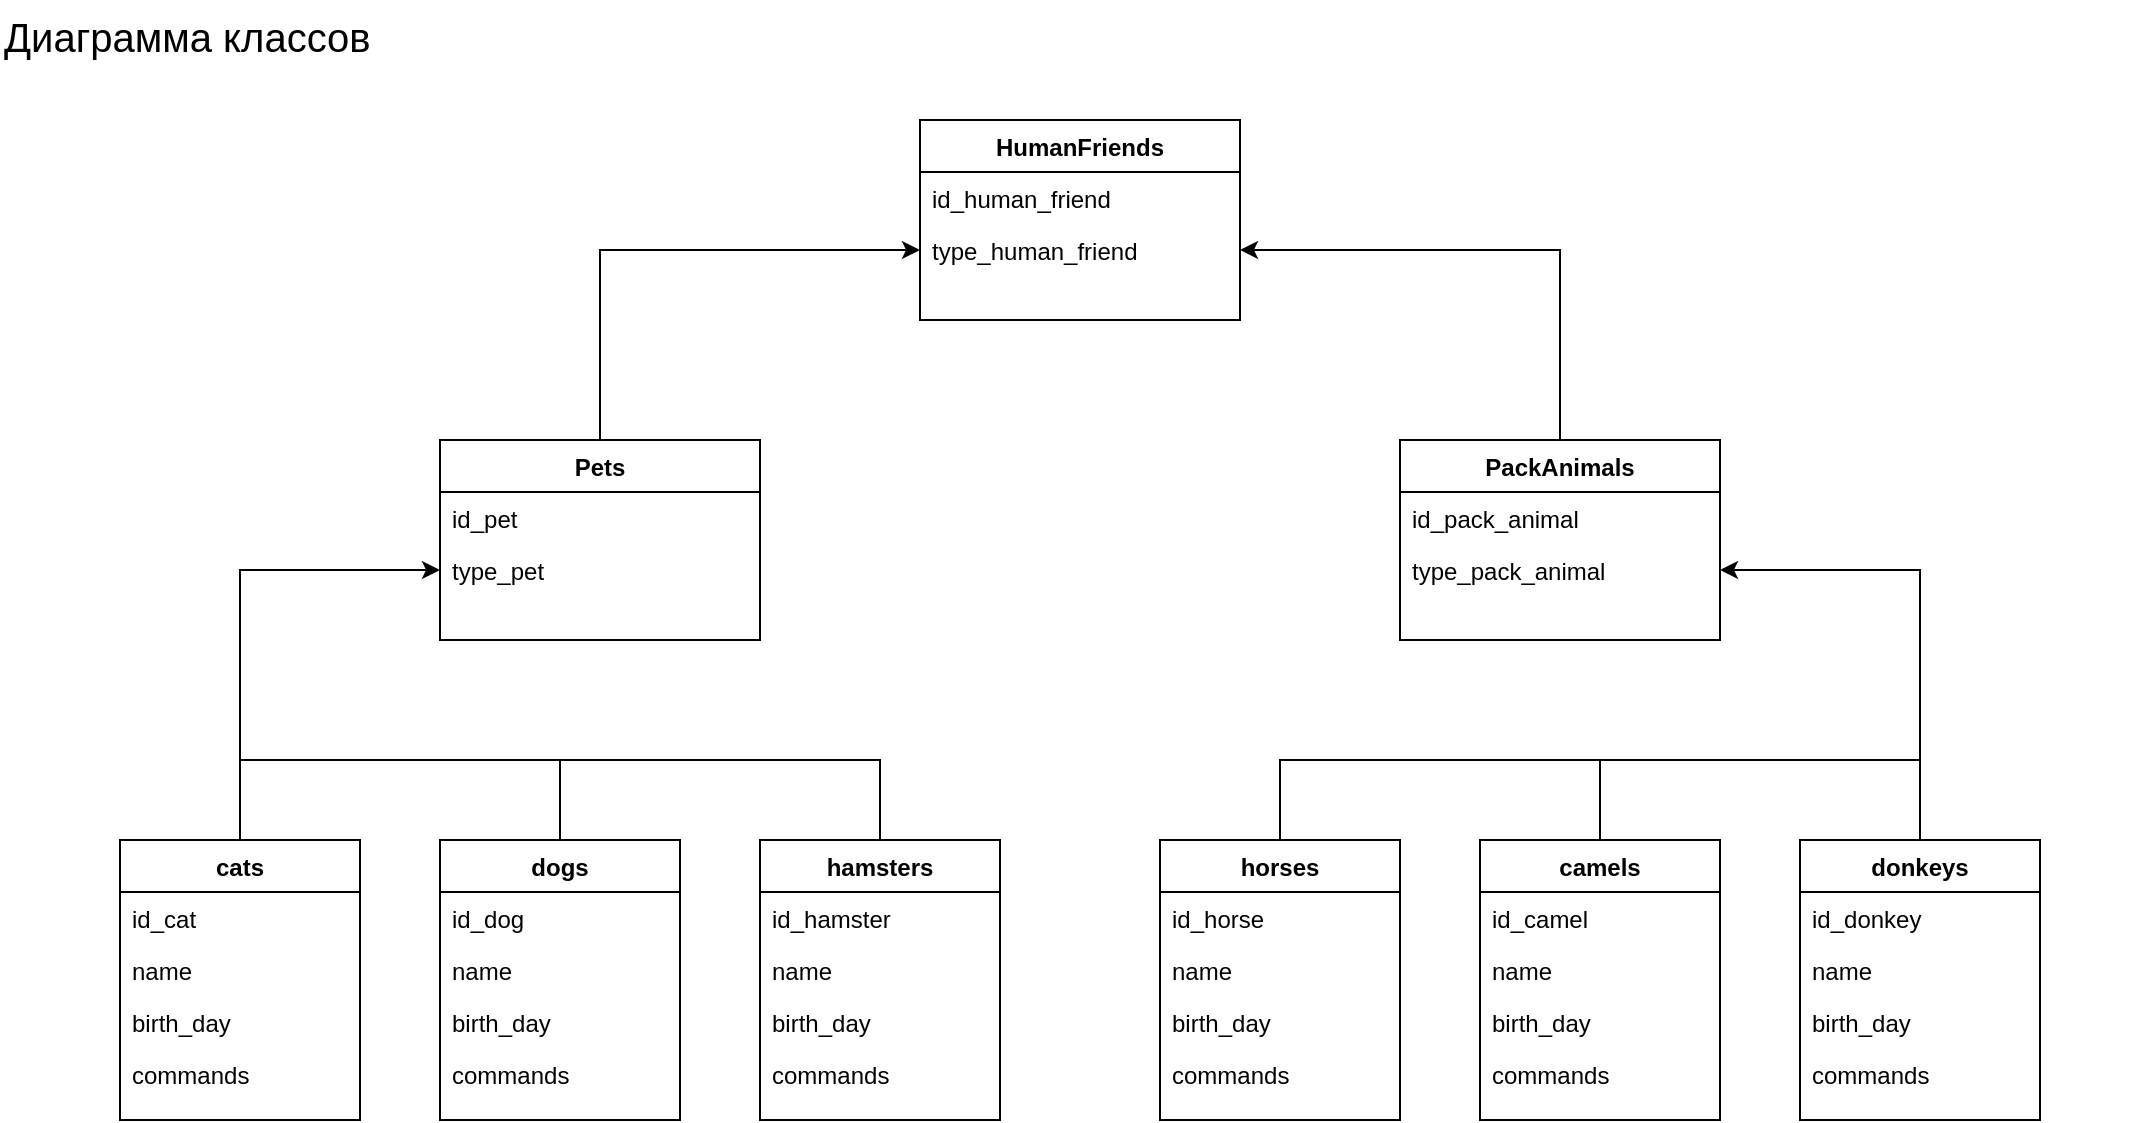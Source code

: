 <mxfile version="24.7.1" type="device">
  <diagram id="C5RBs43oDa-KdzZeNtuy" name="Page-1">
    <mxGraphModel dx="1434" dy="751" grid="1" gridSize="10" guides="1" tooltips="1" connect="1" arrows="1" fold="1" page="1" pageScale="1" pageWidth="1169" pageHeight="827" math="0" shadow="0">
      <root>
        <mxCell id="WIyWlLk6GJQsqaUBKTNV-0" />
        <mxCell id="WIyWlLk6GJQsqaUBKTNV-1" parent="WIyWlLk6GJQsqaUBKTNV-0" />
        <mxCell id="zkfFHV4jXpPFQw0GAbJ--0" value="HumanFriends" style="swimlane;fontStyle=1;align=center;verticalAlign=top;childLayout=stackLayout;horizontal=1;startSize=26;horizontalStack=0;resizeParent=1;resizeLast=0;collapsible=1;marginBottom=0;rounded=0;shadow=0;strokeWidth=1;" parent="WIyWlLk6GJQsqaUBKTNV-1" vertex="1">
          <mxGeometry x="505" y="80" width="160" height="100" as="geometry">
            <mxRectangle x="230" y="140" width="160" height="26" as="alternateBounds" />
          </mxGeometry>
        </mxCell>
        <mxCell id="zkfFHV4jXpPFQw0GAbJ--2" value="id_human_friend" style="text;align=left;verticalAlign=top;spacingLeft=4;spacingRight=4;overflow=hidden;rotatable=0;points=[[0,0.5],[1,0.5]];portConstraint=eastwest;rounded=0;shadow=0;html=0;" parent="zkfFHV4jXpPFQw0GAbJ--0" vertex="1">
          <mxGeometry y="26" width="160" height="26" as="geometry" />
        </mxCell>
        <mxCell id="zkfFHV4jXpPFQw0GAbJ--1" value="type_human_friend" style="text;align=left;verticalAlign=top;spacingLeft=4;spacingRight=4;overflow=hidden;rotatable=0;points=[[0,0.5],[1,0.5]];portConstraint=eastwest;" parent="zkfFHV4jXpPFQw0GAbJ--0" vertex="1">
          <mxGeometry y="52" width="160" height="26" as="geometry" />
        </mxCell>
        <mxCell id="2aGN45EQLoV4JkRKa3es-3" value="Pets" style="swimlane;fontStyle=1;align=center;verticalAlign=top;childLayout=stackLayout;horizontal=1;startSize=26;horizontalStack=0;resizeParent=1;resizeLast=0;collapsible=1;marginBottom=0;rounded=0;shadow=0;strokeWidth=1;" parent="WIyWlLk6GJQsqaUBKTNV-1" vertex="1">
          <mxGeometry x="265" y="240" width="160" height="100" as="geometry">
            <mxRectangle x="230" y="140" width="160" height="26" as="alternateBounds" />
          </mxGeometry>
        </mxCell>
        <mxCell id="2aGN45EQLoV4JkRKa3es-4" value="id_pet" style="text;align=left;verticalAlign=top;spacingLeft=4;spacingRight=4;overflow=hidden;rotatable=0;points=[[0,0.5],[1,0.5]];portConstraint=eastwest;rounded=0;shadow=0;html=0;" parent="2aGN45EQLoV4JkRKa3es-3" vertex="1">
          <mxGeometry y="26" width="160" height="26" as="geometry" />
        </mxCell>
        <mxCell id="pBT1z7Sko0Raz0NZB71H-1" value="type_pet" style="text;align=left;verticalAlign=top;spacingLeft=4;spacingRight=4;overflow=hidden;rotatable=0;points=[[0,0.5],[1,0.5]];portConstraint=eastwest;" parent="2aGN45EQLoV4JkRKa3es-3" vertex="1">
          <mxGeometry y="52" width="160" height="26" as="geometry" />
        </mxCell>
        <mxCell id="2aGN45EQLoV4JkRKa3es-13" value="PackAnimals" style="swimlane;fontStyle=1;align=center;verticalAlign=top;childLayout=stackLayout;horizontal=1;startSize=26;horizontalStack=0;resizeParent=1;resizeLast=0;collapsible=1;marginBottom=0;rounded=0;shadow=0;strokeWidth=1;" parent="WIyWlLk6GJQsqaUBKTNV-1" vertex="1">
          <mxGeometry x="745" y="240" width="160" height="100" as="geometry">
            <mxRectangle x="230" y="140" width="160" height="26" as="alternateBounds" />
          </mxGeometry>
        </mxCell>
        <mxCell id="2aGN45EQLoV4JkRKa3es-14" value="id_pack_animal" style="text;align=left;verticalAlign=top;spacingLeft=4;spacingRight=4;overflow=hidden;rotatable=0;points=[[0,0.5],[1,0.5]];portConstraint=eastwest;rounded=0;shadow=0;html=0;" parent="2aGN45EQLoV4JkRKa3es-13" vertex="1">
          <mxGeometry y="26" width="160" height="26" as="geometry" />
        </mxCell>
        <mxCell id="pBT1z7Sko0Raz0NZB71H-3" value="type_pack_animal" style="text;align=left;verticalAlign=top;spacingLeft=4;spacingRight=4;overflow=hidden;rotatable=0;points=[[0,0.5],[1,0.5]];portConstraint=eastwest;" parent="2aGN45EQLoV4JkRKa3es-13" vertex="1">
          <mxGeometry y="52" width="160" height="26" as="geometry" />
        </mxCell>
        <mxCell id="k-MAZdI2279uvL-ui6Dm-3" style="edgeStyle=orthogonalEdgeStyle;rounded=0;orthogonalLoop=1;jettySize=auto;html=1;entryX=0;entryY=0.5;entryDx=0;entryDy=0;exitX=0.5;exitY=0;exitDx=0;exitDy=0;" parent="WIyWlLk6GJQsqaUBKTNV-1" source="pBT1z7Sko0Raz0NZB71H-11" target="pBT1z7Sko0Raz0NZB71H-1" edge="1">
          <mxGeometry relative="1" as="geometry">
            <mxPoint x="75" y="370" as="sourcePoint" />
            <Array as="points">
              <mxPoint x="165" y="305" />
            </Array>
          </mxGeometry>
        </mxCell>
        <mxCell id="pBT1z7Sko0Raz0NZB71H-11" value="cats" style="swimlane;fontStyle=1;align=center;verticalAlign=top;childLayout=stackLayout;horizontal=1;startSize=26;horizontalStack=0;resizeParent=1;resizeLast=0;collapsible=1;marginBottom=0;rounded=0;shadow=0;strokeWidth=1;" parent="WIyWlLk6GJQsqaUBKTNV-1" vertex="1">
          <mxGeometry x="105" y="440" width="120" height="140" as="geometry">
            <mxRectangle x="130" y="380" width="160" height="26" as="alternateBounds" />
          </mxGeometry>
        </mxCell>
        <mxCell id="pBT1z7Sko0Raz0NZB71H-12" value="id_cat" style="text;align=left;verticalAlign=top;spacingLeft=4;spacingRight=4;overflow=hidden;rotatable=0;points=[[0,0.5],[1,0.5]];portConstraint=eastwest;" parent="pBT1z7Sko0Raz0NZB71H-11" vertex="1">
          <mxGeometry y="26" width="120" height="26" as="geometry" />
        </mxCell>
        <mxCell id="pBT1z7Sko0Raz0NZB71H-14" value="name" style="text;align=left;verticalAlign=top;spacingLeft=4;spacingRight=4;overflow=hidden;rotatable=0;points=[[0,0.5],[1,0.5]];portConstraint=eastwest;rounded=0;shadow=0;html=0;" parent="pBT1z7Sko0Raz0NZB71H-11" vertex="1">
          <mxGeometry y="52" width="120" height="26" as="geometry" />
        </mxCell>
        <mxCell id="pBT1z7Sko0Raz0NZB71H-15" value="birth_day" style="text;align=left;verticalAlign=top;spacingLeft=4;spacingRight=4;overflow=hidden;rotatable=0;points=[[0,0.5],[1,0.5]];portConstraint=eastwest;rounded=0;shadow=0;html=0;" parent="pBT1z7Sko0Raz0NZB71H-11" vertex="1">
          <mxGeometry y="78" width="120" height="26" as="geometry" />
        </mxCell>
        <mxCell id="pBT1z7Sko0Raz0NZB71H-6" value="commands" style="text;align=left;verticalAlign=top;spacingLeft=4;spacingRight=4;overflow=hidden;rotatable=0;points=[[0,0.5],[1,0.5]];portConstraint=eastwest;strokeColor=none;" parent="pBT1z7Sko0Raz0NZB71H-11" vertex="1">
          <mxGeometry y="104" width="120" height="26" as="geometry" />
        </mxCell>
        <mxCell id="pBT1z7Sko0Raz0NZB71H-16" value="dogs" style="swimlane;fontStyle=1;align=center;verticalAlign=top;childLayout=stackLayout;horizontal=1;startSize=26;horizontalStack=0;resizeParent=1;resizeLast=0;collapsible=1;marginBottom=0;rounded=0;shadow=0;strokeWidth=1;" parent="WIyWlLk6GJQsqaUBKTNV-1" vertex="1">
          <mxGeometry x="265" y="440" width="120" height="140" as="geometry">
            <mxRectangle x="130" y="380" width="160" height="26" as="alternateBounds" />
          </mxGeometry>
        </mxCell>
        <mxCell id="pBT1z7Sko0Raz0NZB71H-17" value="id_dog" style="text;align=left;verticalAlign=top;spacingLeft=4;spacingRight=4;overflow=hidden;rotatable=0;points=[[0,0.5],[1,0.5]];portConstraint=eastwest;" parent="pBT1z7Sko0Raz0NZB71H-16" vertex="1">
          <mxGeometry y="26" width="120" height="26" as="geometry" />
        </mxCell>
        <mxCell id="pBT1z7Sko0Raz0NZB71H-19" value="name" style="text;align=left;verticalAlign=top;spacingLeft=4;spacingRight=4;overflow=hidden;rotatable=0;points=[[0,0.5],[1,0.5]];portConstraint=eastwest;rounded=0;shadow=0;html=0;" parent="pBT1z7Sko0Raz0NZB71H-16" vertex="1">
          <mxGeometry y="52" width="120" height="26" as="geometry" />
        </mxCell>
        <mxCell id="pBT1z7Sko0Raz0NZB71H-20" value="birth_day" style="text;align=left;verticalAlign=top;spacingLeft=4;spacingRight=4;overflow=hidden;rotatable=0;points=[[0,0.5],[1,0.5]];portConstraint=eastwest;rounded=0;shadow=0;html=0;" parent="pBT1z7Sko0Raz0NZB71H-16" vertex="1">
          <mxGeometry y="78" width="120" height="26" as="geometry" />
        </mxCell>
        <mxCell id="k-MAZdI2279uvL-ui6Dm-1" value="commands" style="text;align=left;verticalAlign=top;spacingLeft=4;spacingRight=4;overflow=hidden;rotatable=0;points=[[0,0.5],[1,0.5]];portConstraint=eastwest;strokeColor=none;" parent="pBT1z7Sko0Raz0NZB71H-16" vertex="1">
          <mxGeometry y="104" width="120" height="26" as="geometry" />
        </mxCell>
        <mxCell id="pBT1z7Sko0Raz0NZB71H-21" value="hamsters" style="swimlane;fontStyle=1;align=center;verticalAlign=top;childLayout=stackLayout;horizontal=1;startSize=26;horizontalStack=0;resizeParent=1;resizeLast=0;collapsible=1;marginBottom=0;rounded=0;shadow=0;strokeWidth=1;" parent="WIyWlLk6GJQsqaUBKTNV-1" vertex="1">
          <mxGeometry x="425" y="440" width="120" height="140" as="geometry">
            <mxRectangle x="130" y="380" width="160" height="26" as="alternateBounds" />
          </mxGeometry>
        </mxCell>
        <mxCell id="pBT1z7Sko0Raz0NZB71H-22" value="id_hamster" style="text;align=left;verticalAlign=top;spacingLeft=4;spacingRight=4;overflow=hidden;rotatable=0;points=[[0,0.5],[1,0.5]];portConstraint=eastwest;" parent="pBT1z7Sko0Raz0NZB71H-21" vertex="1">
          <mxGeometry y="26" width="120" height="26" as="geometry" />
        </mxCell>
        <mxCell id="pBT1z7Sko0Raz0NZB71H-24" value="name" style="text;align=left;verticalAlign=top;spacingLeft=4;spacingRight=4;overflow=hidden;rotatable=0;points=[[0,0.5],[1,0.5]];portConstraint=eastwest;rounded=0;shadow=0;html=0;" parent="pBT1z7Sko0Raz0NZB71H-21" vertex="1">
          <mxGeometry y="52" width="120" height="26" as="geometry" />
        </mxCell>
        <mxCell id="pBT1z7Sko0Raz0NZB71H-25" value="birth_day" style="text;align=left;verticalAlign=top;spacingLeft=4;spacingRight=4;overflow=hidden;rotatable=0;points=[[0,0.5],[1,0.5]];portConstraint=eastwest;rounded=0;shadow=0;html=0;" parent="pBT1z7Sko0Raz0NZB71H-21" vertex="1">
          <mxGeometry y="78" width="120" height="26" as="geometry" />
        </mxCell>
        <mxCell id="k-MAZdI2279uvL-ui6Dm-2" value="commands" style="text;align=left;verticalAlign=top;spacingLeft=4;spacingRight=4;overflow=hidden;rotatable=0;points=[[0,0.5],[1,0.5]];portConstraint=eastwest;strokeColor=none;" parent="pBT1z7Sko0Raz0NZB71H-21" vertex="1">
          <mxGeometry y="104" width="120" height="26" as="geometry" />
        </mxCell>
        <mxCell id="pBT1z7Sko0Raz0NZB71H-29" value="horses" style="swimlane;fontStyle=1;align=center;verticalAlign=top;childLayout=stackLayout;horizontal=1;startSize=26;horizontalStack=0;resizeParent=1;resizeLast=0;collapsible=1;marginBottom=0;rounded=0;shadow=0;strokeWidth=1;" parent="WIyWlLk6GJQsqaUBKTNV-1" vertex="1">
          <mxGeometry x="625" y="440" width="120" height="140" as="geometry">
            <mxRectangle x="130" y="380" width="160" height="26" as="alternateBounds" />
          </mxGeometry>
        </mxCell>
        <mxCell id="pBT1z7Sko0Raz0NZB71H-30" value="id_horse" style="text;align=left;verticalAlign=top;spacingLeft=4;spacingRight=4;overflow=hidden;rotatable=0;points=[[0,0.5],[1,0.5]];portConstraint=eastwest;" parent="pBT1z7Sko0Raz0NZB71H-29" vertex="1">
          <mxGeometry y="26" width="120" height="26" as="geometry" />
        </mxCell>
        <mxCell id="pBT1z7Sko0Raz0NZB71H-32" value="name" style="text;align=left;verticalAlign=top;spacingLeft=4;spacingRight=4;overflow=hidden;rotatable=0;points=[[0,0.5],[1,0.5]];portConstraint=eastwest;rounded=0;shadow=0;html=0;" parent="pBT1z7Sko0Raz0NZB71H-29" vertex="1">
          <mxGeometry y="52" width="120" height="26" as="geometry" />
        </mxCell>
        <mxCell id="pBT1z7Sko0Raz0NZB71H-33" value="birth_day" style="text;align=left;verticalAlign=top;spacingLeft=4;spacingRight=4;overflow=hidden;rotatable=0;points=[[0,0.5],[1,0.5]];portConstraint=eastwest;rounded=0;shadow=0;html=0;" parent="pBT1z7Sko0Raz0NZB71H-29" vertex="1">
          <mxGeometry y="78" width="120" height="26" as="geometry" />
        </mxCell>
        <mxCell id="k-MAZdI2279uvL-ui6Dm-5" value="commands" style="text;align=left;verticalAlign=top;spacingLeft=4;spacingRight=4;overflow=hidden;rotatable=0;points=[[0,0.5],[1,0.5]];portConstraint=eastwest;strokeColor=none;" parent="pBT1z7Sko0Raz0NZB71H-29" vertex="1">
          <mxGeometry y="104" width="120" height="26" as="geometry" />
        </mxCell>
        <mxCell id="k-MAZdI2279uvL-ui6Dm-7" style="edgeStyle=orthogonalEdgeStyle;rounded=0;orthogonalLoop=1;jettySize=auto;html=1;entryX=1;entryY=0.5;entryDx=0;entryDy=0;exitX=0.5;exitY=0;exitDx=0;exitDy=0;" parent="WIyWlLk6GJQsqaUBKTNV-1" source="pBT1z7Sko0Raz0NZB71H-34" target="pBT1z7Sko0Raz0NZB71H-3" edge="1">
          <mxGeometry relative="1" as="geometry">
            <Array as="points">
              <mxPoint x="845" y="400" />
              <mxPoint x="1005" y="400" />
              <mxPoint x="1005" y="305" />
            </Array>
          </mxGeometry>
        </mxCell>
        <mxCell id="pBT1z7Sko0Raz0NZB71H-34" value="camels" style="swimlane;fontStyle=1;align=center;verticalAlign=top;childLayout=stackLayout;horizontal=1;startSize=26;horizontalStack=0;resizeParent=1;resizeLast=0;collapsible=1;marginBottom=0;rounded=0;shadow=0;strokeWidth=1;" parent="WIyWlLk6GJQsqaUBKTNV-1" vertex="1">
          <mxGeometry x="785" y="440" width="120" height="140" as="geometry">
            <mxRectangle x="130" y="380" width="160" height="26" as="alternateBounds" />
          </mxGeometry>
        </mxCell>
        <mxCell id="pBT1z7Sko0Raz0NZB71H-35" value="id_camel" style="text;align=left;verticalAlign=top;spacingLeft=4;spacingRight=4;overflow=hidden;rotatable=0;points=[[0,0.5],[1,0.5]];portConstraint=eastwest;" parent="pBT1z7Sko0Raz0NZB71H-34" vertex="1">
          <mxGeometry y="26" width="120" height="26" as="geometry" />
        </mxCell>
        <mxCell id="pBT1z7Sko0Raz0NZB71H-37" value="name" style="text;align=left;verticalAlign=top;spacingLeft=4;spacingRight=4;overflow=hidden;rotatable=0;points=[[0,0.5],[1,0.5]];portConstraint=eastwest;rounded=0;shadow=0;html=0;" parent="pBT1z7Sko0Raz0NZB71H-34" vertex="1">
          <mxGeometry y="52" width="120" height="26" as="geometry" />
        </mxCell>
        <mxCell id="pBT1z7Sko0Raz0NZB71H-38" value="birth_day" style="text;align=left;verticalAlign=top;spacingLeft=4;spacingRight=4;overflow=hidden;rotatable=0;points=[[0,0.5],[1,0.5]];portConstraint=eastwest;rounded=0;shadow=0;html=0;" parent="pBT1z7Sko0Raz0NZB71H-34" vertex="1">
          <mxGeometry y="78" width="120" height="26" as="geometry" />
        </mxCell>
        <mxCell id="k-MAZdI2279uvL-ui6Dm-10" value="commands" style="text;align=left;verticalAlign=top;spacingLeft=4;spacingRight=4;overflow=hidden;rotatable=0;points=[[0,0.5],[1,0.5]];portConstraint=eastwest;strokeColor=none;" parent="pBT1z7Sko0Raz0NZB71H-34" vertex="1">
          <mxGeometry y="104" width="120" height="26" as="geometry" />
        </mxCell>
        <mxCell id="pBT1z7Sko0Raz0NZB71H-39" value="donkeys" style="swimlane;fontStyle=1;align=center;verticalAlign=top;childLayout=stackLayout;horizontal=1;startSize=26;horizontalStack=0;resizeParent=1;resizeLast=0;collapsible=1;marginBottom=0;rounded=0;shadow=0;strokeWidth=1;" parent="WIyWlLk6GJQsqaUBKTNV-1" vertex="1">
          <mxGeometry x="945" y="440" width="120" height="140" as="geometry">
            <mxRectangle x="130" y="380" width="160" height="26" as="alternateBounds" />
          </mxGeometry>
        </mxCell>
        <mxCell id="pBT1z7Sko0Raz0NZB71H-40" value="id_donkey" style="text;align=left;verticalAlign=top;spacingLeft=4;spacingRight=4;overflow=hidden;rotatable=0;points=[[0,0.5],[1,0.5]];portConstraint=eastwest;" parent="pBT1z7Sko0Raz0NZB71H-39" vertex="1">
          <mxGeometry y="26" width="120" height="26" as="geometry" />
        </mxCell>
        <mxCell id="pBT1z7Sko0Raz0NZB71H-42" value="name" style="text;align=left;verticalAlign=top;spacingLeft=4;spacingRight=4;overflow=hidden;rotatable=0;points=[[0,0.5],[1,0.5]];portConstraint=eastwest;rounded=0;shadow=0;html=0;" parent="pBT1z7Sko0Raz0NZB71H-39" vertex="1">
          <mxGeometry y="52" width="120" height="26" as="geometry" />
        </mxCell>
        <mxCell id="pBT1z7Sko0Raz0NZB71H-43" value="birth_day" style="text;align=left;verticalAlign=top;spacingLeft=4;spacingRight=4;overflow=hidden;rotatable=0;points=[[0,0.5],[1,0.5]];portConstraint=eastwest;rounded=0;shadow=0;html=0;" parent="pBT1z7Sko0Raz0NZB71H-39" vertex="1">
          <mxGeometry y="78" width="120" height="26" as="geometry" />
        </mxCell>
        <mxCell id="k-MAZdI2279uvL-ui6Dm-11" value="commands" style="text;align=left;verticalAlign=top;spacingLeft=4;spacingRight=4;overflow=hidden;rotatable=0;points=[[0,0.5],[1,0.5]];portConstraint=eastwest;strokeColor=none;" parent="pBT1z7Sko0Raz0NZB71H-39" vertex="1">
          <mxGeometry y="104" width="120" height="26" as="geometry" />
        </mxCell>
        <mxCell id="pBT1z7Sko0Raz0NZB71H-65" style="edgeStyle=orthogonalEdgeStyle;rounded=0;orthogonalLoop=1;jettySize=auto;html=1;entryX=0;entryY=0.5;entryDx=0;entryDy=0;exitX=0.5;exitY=0;exitDx=0;exitDy=0;" parent="WIyWlLk6GJQsqaUBKTNV-1" source="2aGN45EQLoV4JkRKa3es-3" target="zkfFHV4jXpPFQw0GAbJ--1" edge="1">
          <mxGeometry relative="1" as="geometry">
            <mxPoint x="445" y="290" as="sourcePoint" />
            <Array as="points">
              <mxPoint x="345" y="145" />
            </Array>
          </mxGeometry>
        </mxCell>
        <mxCell id="pBT1z7Sko0Raz0NZB71H-66" style="edgeStyle=orthogonalEdgeStyle;rounded=0;orthogonalLoop=1;jettySize=auto;html=1;entryX=1;entryY=0.5;entryDx=0;entryDy=0;exitX=0.5;exitY=0;exitDx=0;exitDy=0;" parent="WIyWlLk6GJQsqaUBKTNV-1" source="2aGN45EQLoV4JkRKa3es-13" target="zkfFHV4jXpPFQw0GAbJ--1" edge="1">
          <mxGeometry relative="1" as="geometry">
            <mxPoint x="815" y="210" as="sourcePoint" />
            <Array as="points">
              <mxPoint x="825" y="145" />
            </Array>
          </mxGeometry>
        </mxCell>
        <mxCell id="pBT1z7Sko0Raz0NZB71H-69" value="" style="endArrow=none;html=1;rounded=0;edgeStyle=orthogonalEdgeStyle;entryX=0.5;entryY=0;entryDx=0;entryDy=0;" parent="WIyWlLk6GJQsqaUBKTNV-1" target="pBT1z7Sko0Raz0NZB71H-16" edge="1">
          <mxGeometry width="50" height="50" relative="1" as="geometry">
            <mxPoint x="165" y="400" as="sourcePoint" />
            <mxPoint x="425" y="190" as="targetPoint" />
            <Array as="points">
              <mxPoint x="325" y="400" />
            </Array>
          </mxGeometry>
        </mxCell>
        <mxCell id="k-MAZdI2279uvL-ui6Dm-4" value="" style="endArrow=none;html=1;rounded=0;edgeStyle=orthogonalEdgeStyle;entryX=0.5;entryY=0;entryDx=0;entryDy=0;" parent="WIyWlLk6GJQsqaUBKTNV-1" target="pBT1z7Sko0Raz0NZB71H-21" edge="1">
          <mxGeometry width="50" height="50" relative="1" as="geometry">
            <mxPoint x="325" y="400" as="sourcePoint" />
            <mxPoint x="415" y="440" as="targetPoint" />
            <Array as="points">
              <mxPoint x="485" y="400" />
            </Array>
          </mxGeometry>
        </mxCell>
        <mxCell id="k-MAZdI2279uvL-ui6Dm-8" value="" style="endArrow=none;html=1;rounded=0;edgeStyle=orthogonalEdgeStyle;entryX=0.5;entryY=0;entryDx=0;entryDy=0;" parent="WIyWlLk6GJQsqaUBKTNV-1" target="pBT1z7Sko0Raz0NZB71H-29" edge="1">
          <mxGeometry width="50" height="50" relative="1" as="geometry">
            <mxPoint x="845" y="400" as="sourcePoint" />
            <mxPoint x="705" y="430" as="targetPoint" />
            <Array as="points">
              <mxPoint x="685" y="400" />
            </Array>
          </mxGeometry>
        </mxCell>
        <mxCell id="k-MAZdI2279uvL-ui6Dm-9" value="" style="endArrow=none;html=1;rounded=0;edgeStyle=orthogonalEdgeStyle;entryX=0.5;entryY=0;entryDx=0;entryDy=0;" parent="WIyWlLk6GJQsqaUBKTNV-1" target="pBT1z7Sko0Raz0NZB71H-39" edge="1">
          <mxGeometry width="50" height="50" relative="1" as="geometry">
            <mxPoint x="1005" y="400" as="sourcePoint" />
            <mxPoint x="1285" y="440" as="targetPoint" />
            <Array as="points">
              <mxPoint x="1005" y="410" />
              <mxPoint x="1005" y="410" />
            </Array>
          </mxGeometry>
        </mxCell>
        <mxCell id="ypJV8J86cJzS9694zwI2-1" value="Диаграмма классов" style="text;html=1;whiteSpace=wrap;overflow=hidden;rounded=0;align=left;fontSize=20;" parent="WIyWlLk6GJQsqaUBKTNV-1" vertex="1">
          <mxGeometry x="45" y="20" width="1075" height="40" as="geometry" />
        </mxCell>
      </root>
    </mxGraphModel>
  </diagram>
</mxfile>
